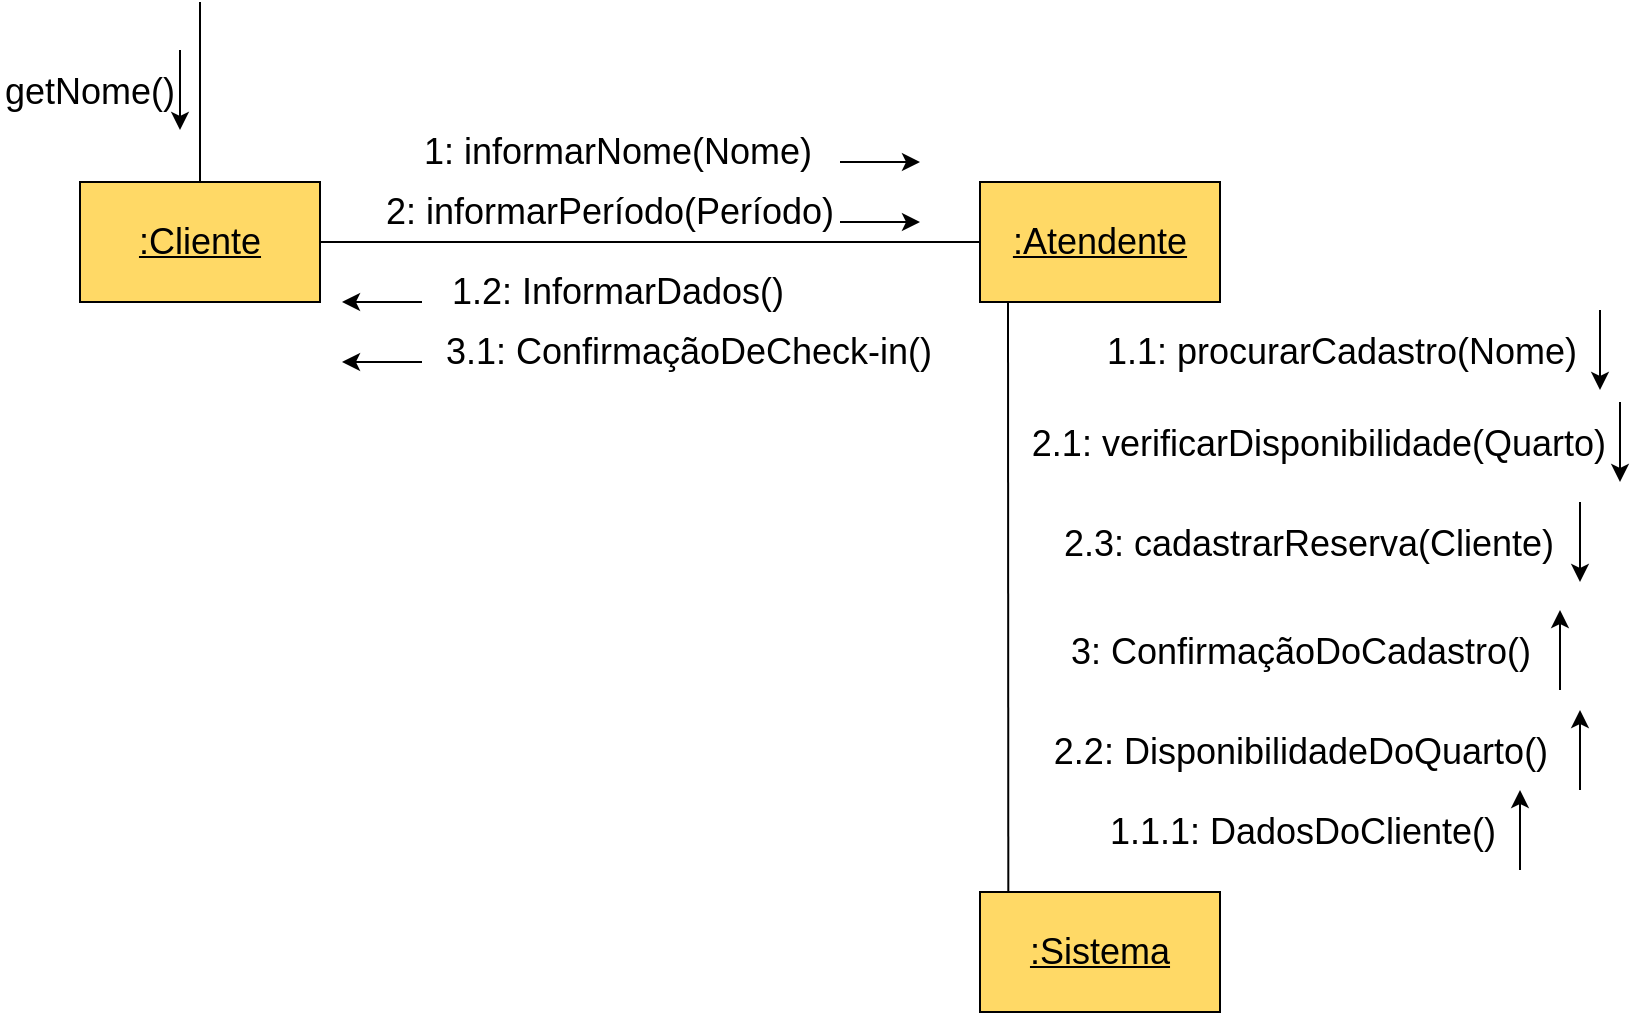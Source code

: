 <mxfile version="18.0.7" type="device"><diagram id="ZzfmP2RD6eanzWZvCcLj" name="Page-1"><mxGraphModel dx="992" dy="611" grid="1" gridSize="10" guides="1" tooltips="1" connect="1" arrows="1" fold="1" page="1" pageScale="1" pageWidth="827" pageHeight="1169" math="0" shadow="0"><root><mxCell id="0"/><mxCell id="1" parent="0"/><mxCell id="wr61bbnLbfRQHEi8CD0G-1" value="&lt;font style=&quot;font-size: 18px;&quot;&gt;&lt;u&gt;:Cliente&lt;/u&gt;&lt;/font&gt;" style="rounded=0;whiteSpace=wrap;html=1;fillColor=#FFD966;" vertex="1" parent="1"><mxGeometry x="40" y="320" width="120" height="60" as="geometry"/></mxCell><mxCell id="wr61bbnLbfRQHEi8CD0G-2" value="&lt;font style=&quot;font-size: 18px;&quot;&gt;&lt;u&gt;:Atendente&lt;/u&gt;&lt;/font&gt;" style="rounded=0;whiteSpace=wrap;html=1;fillColor=#FFD966;" vertex="1" parent="1"><mxGeometry x="490" y="320" width="120" height="60" as="geometry"/></mxCell><mxCell id="wr61bbnLbfRQHEi8CD0G-3" value="&lt;font style=&quot;font-size: 18px;&quot;&gt;&lt;u&gt;:Sistema&lt;/u&gt;&lt;/font&gt;" style="rounded=0;whiteSpace=wrap;html=1;fillColor=#FFD966;" vertex="1" parent="1"><mxGeometry x="490" y="675" width="120" height="60" as="geometry"/></mxCell><mxCell id="wr61bbnLbfRQHEi8CD0G-4" value="" style="endArrow=none;html=1;rounded=0;fontSize=18;exitX=0.5;exitY=0;exitDx=0;exitDy=0;" edge="1" parent="1" source="wr61bbnLbfRQHEi8CD0G-1"><mxGeometry width="50" height="50" relative="1" as="geometry"><mxPoint x="90" y="290" as="sourcePoint"/><mxPoint x="100" y="230" as="targetPoint"/></mxGeometry></mxCell><mxCell id="wr61bbnLbfRQHEi8CD0G-5" value="getNome()" style="text;html=1;strokeColor=none;fillColor=none;align=center;verticalAlign=middle;whiteSpace=wrap;rounded=0;fontSize=18;" vertex="1" parent="1"><mxGeometry y="260" width="90" height="30" as="geometry"/></mxCell><mxCell id="wr61bbnLbfRQHEi8CD0G-6" value="" style="endArrow=none;html=1;rounded=0;fontSize=18;exitX=1;exitY=0.5;exitDx=0;exitDy=0;entryX=0;entryY=0.5;entryDx=0;entryDy=0;" edge="1" parent="1" source="wr61bbnLbfRQHEi8CD0G-1" target="wr61bbnLbfRQHEi8CD0G-2"><mxGeometry width="50" height="50" relative="1" as="geometry"><mxPoint x="300" y="380" as="sourcePoint"/><mxPoint x="300" y="290" as="targetPoint"/></mxGeometry></mxCell><mxCell id="wr61bbnLbfRQHEi8CD0G-7" value="" style="endArrow=none;html=1;rounded=0;fontSize=18;entryX=0.118;entryY=-0.002;entryDx=0;entryDy=0;entryPerimeter=0;" edge="1" parent="1" target="wr61bbnLbfRQHEi8CD0G-3"><mxGeometry width="50" height="50" relative="1" as="geometry"><mxPoint x="504" y="380" as="sourcePoint"/><mxPoint x="530" y="670" as="targetPoint"/></mxGeometry></mxCell><mxCell id="wr61bbnLbfRQHEi8CD0G-8" value="2: informarPeríodo(Período)" style="text;html=1;strokeColor=none;fillColor=none;align=center;verticalAlign=middle;whiteSpace=wrap;rounded=0;fontSize=18;" vertex="1" parent="1"><mxGeometry x="190" y="320" width="230" height="30" as="geometry"/></mxCell><mxCell id="wr61bbnLbfRQHEi8CD0G-10" value="1.1: procurarCadastro(Nome)" style="text;html=1;strokeColor=none;fillColor=none;align=center;verticalAlign=middle;whiteSpace=wrap;rounded=0;fontSize=18;" vertex="1" parent="1"><mxGeometry x="551" y="390" width="240" height="30" as="geometry"/></mxCell><mxCell id="wr61bbnLbfRQHEi8CD0G-11" value="1.1.1: DadosDoCliente()" style="text;html=1;strokeColor=none;fillColor=none;align=center;verticalAlign=middle;whiteSpace=wrap;rounded=0;fontSize=18;" vertex="1" parent="1"><mxGeometry x="551.5" y="630" width="199" height="30" as="geometry"/></mxCell><mxCell id="wr61bbnLbfRQHEi8CD0G-14" value="1.2: InformarDados()" style="text;html=1;strokeColor=none;fillColor=none;align=center;verticalAlign=middle;whiteSpace=wrap;rounded=0;fontSize=18;" vertex="1" parent="1"><mxGeometry x="219" y="360" width="180" height="30" as="geometry"/></mxCell><mxCell id="wr61bbnLbfRQHEi8CD0G-15" value="" style="endArrow=classic;html=1;rounded=0;fontSize=18;" edge="1" parent="1"><mxGeometry width="50" height="50" relative="1" as="geometry"><mxPoint x="90" y="254" as="sourcePoint"/><mxPoint x="90" y="294" as="targetPoint"/></mxGeometry></mxCell><mxCell id="wr61bbnLbfRQHEi8CD0G-16" value="" style="endArrow=classic;html=1;rounded=0;fontSize=18;" edge="1" parent="1"><mxGeometry width="50" height="50" relative="1" as="geometry"><mxPoint x="420" y="340" as="sourcePoint"/><mxPoint x="460" y="340" as="targetPoint"/></mxGeometry></mxCell><mxCell id="wr61bbnLbfRQHEi8CD0G-17" value="" style="endArrow=none;html=1;rounded=0;fontSize=18;startArrow=classic;startFill=1;endFill=0;" edge="1" parent="1"><mxGeometry width="50" height="50" relative="1" as="geometry"><mxPoint x="171" y="380" as="sourcePoint"/><mxPoint x="211" y="380" as="targetPoint"/></mxGeometry></mxCell><mxCell id="wr61bbnLbfRQHEi8CD0G-18" value="" style="endArrow=classic;html=1;rounded=0;fontSize=18;" edge="1" parent="1"><mxGeometry width="50" height="50" relative="1" as="geometry"><mxPoint x="800" y="384" as="sourcePoint"/><mxPoint x="800" y="424" as="targetPoint"/></mxGeometry></mxCell><mxCell id="wr61bbnLbfRQHEi8CD0G-19" value="" style="endArrow=none;html=1;rounded=0;fontSize=18;startArrow=classic;startFill=1;endFill=0;" edge="1" parent="1"><mxGeometry width="50" height="50" relative="1" as="geometry"><mxPoint x="760" y="624" as="sourcePoint"/><mxPoint x="760" y="664" as="targetPoint"/></mxGeometry></mxCell><mxCell id="wr61bbnLbfRQHEi8CD0G-20" value="1: informarNome(Nome)" style="text;html=1;strokeColor=none;fillColor=none;align=center;verticalAlign=middle;whiteSpace=wrap;rounded=0;fontSize=18;" vertex="1" parent="1"><mxGeometry x="210" y="290" width="198" height="30" as="geometry"/></mxCell><mxCell id="wr61bbnLbfRQHEi8CD0G-21" value="" style="endArrow=classic;html=1;rounded=0;fontSize=18;" edge="1" parent="1"><mxGeometry width="50" height="50" relative="1" as="geometry"><mxPoint x="420" y="310" as="sourcePoint"/><mxPoint x="460" y="310" as="targetPoint"/></mxGeometry></mxCell><mxCell id="wr61bbnLbfRQHEi8CD0G-22" value="2.1: verificarDisponibilidade(Quarto)" style="text;html=1;strokeColor=none;fillColor=none;align=center;verticalAlign=middle;whiteSpace=wrap;rounded=0;fontSize=18;" vertex="1" parent="1"><mxGeometry x="510" y="436" width="299" height="30" as="geometry"/></mxCell><mxCell id="wr61bbnLbfRQHEi8CD0G-23" value="" style="endArrow=classic;html=1;rounded=0;fontSize=18;" edge="1" parent="1"><mxGeometry width="50" height="50" relative="1" as="geometry"><mxPoint x="810" y="430" as="sourcePoint"/><mxPoint x="810" y="470" as="targetPoint"/></mxGeometry></mxCell><mxCell id="wr61bbnLbfRQHEi8CD0G-24" value="2.2: DisponibilidadeDoQuarto()" style="text;html=1;strokeColor=none;fillColor=none;align=center;verticalAlign=middle;whiteSpace=wrap;rounded=0;fontSize=18;" vertex="1" parent="1"><mxGeometry x="520" y="590" width="260.5" height="30" as="geometry"/></mxCell><mxCell id="wr61bbnLbfRQHEi8CD0G-25" value="" style="endArrow=none;html=1;rounded=0;fontSize=18;startArrow=classic;startFill=1;endFill=0;" edge="1" parent="1"><mxGeometry width="50" height="50" relative="1" as="geometry"><mxPoint x="790" y="584" as="sourcePoint"/><mxPoint x="790" y="624" as="targetPoint"/></mxGeometry></mxCell><mxCell id="wr61bbnLbfRQHEi8CD0G-27" value="2.3: cadastrarReserva(Cliente)" style="text;html=1;strokeColor=none;fillColor=none;align=center;verticalAlign=middle;whiteSpace=wrap;rounded=0;fontSize=18;" vertex="1" parent="1"><mxGeometry x="530" y="486" width="249" height="30" as="geometry"/></mxCell><mxCell id="wr61bbnLbfRQHEi8CD0G-28" value="" style="endArrow=classic;html=1;rounded=0;fontSize=18;" edge="1" parent="1"><mxGeometry width="50" height="50" relative="1" as="geometry"><mxPoint x="790" y="480" as="sourcePoint"/><mxPoint x="790" y="520" as="targetPoint"/></mxGeometry></mxCell><mxCell id="wr61bbnLbfRQHEi8CD0G-29" value="3: ConfirmaçãoDoCadastro()" style="text;html=1;strokeColor=none;fillColor=none;align=center;verticalAlign=middle;whiteSpace=wrap;rounded=0;fontSize=18;" vertex="1" parent="1"><mxGeometry x="520" y="540" width="260.5" height="30" as="geometry"/></mxCell><mxCell id="wr61bbnLbfRQHEi8CD0G-30" value="" style="endArrow=none;html=1;rounded=0;fontSize=18;startArrow=classic;startFill=1;endFill=0;" edge="1" parent="1"><mxGeometry width="50" height="50" relative="1" as="geometry"><mxPoint x="780" y="534" as="sourcePoint"/><mxPoint x="780" y="574" as="targetPoint"/></mxGeometry></mxCell><mxCell id="wr61bbnLbfRQHEi8CD0G-31" value="3.1: ConfirmaçãoDeCheck-in()" style="text;html=1;strokeColor=none;fillColor=none;align=center;verticalAlign=middle;whiteSpace=wrap;rounded=0;fontSize=18;" vertex="1" parent="1"><mxGeometry x="219" y="390" width="251" height="30" as="geometry"/></mxCell><mxCell id="wr61bbnLbfRQHEi8CD0G-32" value="" style="endArrow=none;html=1;rounded=0;fontSize=18;startArrow=classic;startFill=1;endFill=0;" edge="1" parent="1"><mxGeometry width="50" height="50" relative="1" as="geometry"><mxPoint x="171" y="410" as="sourcePoint"/><mxPoint x="211" y="410" as="targetPoint"/></mxGeometry></mxCell></root></mxGraphModel></diagram></mxfile>